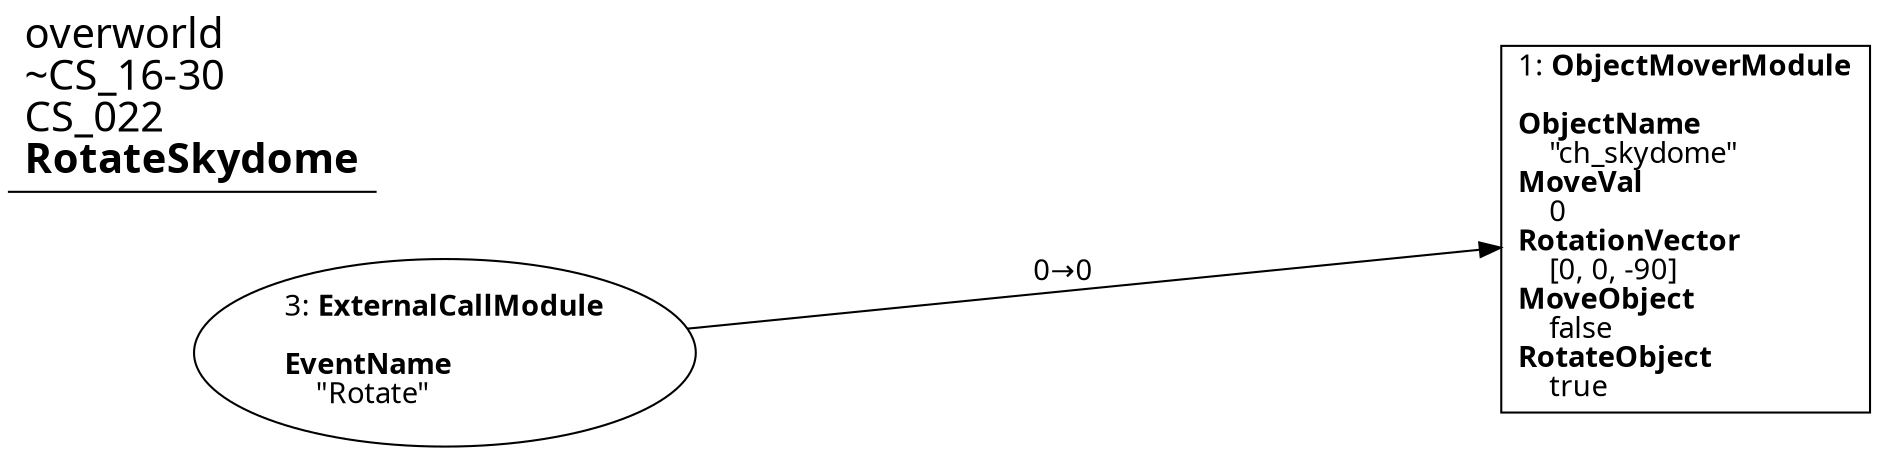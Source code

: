 digraph {
    layout = fdp;
    overlap = prism;
    sep = "+16";
    splines = spline;

    node [ shape = box ];

    graph [ fontname = "Segoe UI" ];
    node [ fontname = "Segoe UI" ];
    edge [ fontname = "Segoe UI" ];

    1 [ label = <1: <b>ObjectMoverModule</b><br/><br/><b>ObjectName</b><br align="left"/>    &quot;ch_skydome&quot;<br align="left"/><b>MoveVal</b><br align="left"/>    0<br align="left"/><b>RotationVector</b><br align="left"/>    [0, 0, -90]<br align="left"/><b>MoveObject</b><br align="left"/>    false<br align="left"/><b>RotateObject</b><br align="left"/>    true<br align="left"/>> ];
    1 [ pos = "0.056,-0.156!" ];

    3 [ label = <3: <b>ExternalCallModule</b><br/><br/><b>EventName</b><br align="left"/>    &quot;Rotate&quot;<br align="left"/>> ];
    3 [ shape = oval ]
    3 [ pos = "-0.19500001,-0.156!" ];
    3 -> 1 [ label = "0→0" ];

    title [ pos = "-0.19600001,-0.155!" ];
    title [ shape = underline ];
    title [ label = <<font point-size="20">overworld<br align="left"/>~CS_16-30<br align="left"/>CS_022<br align="left"/><b>RotateSkydome</b><br align="left"/></font>> ];
}
